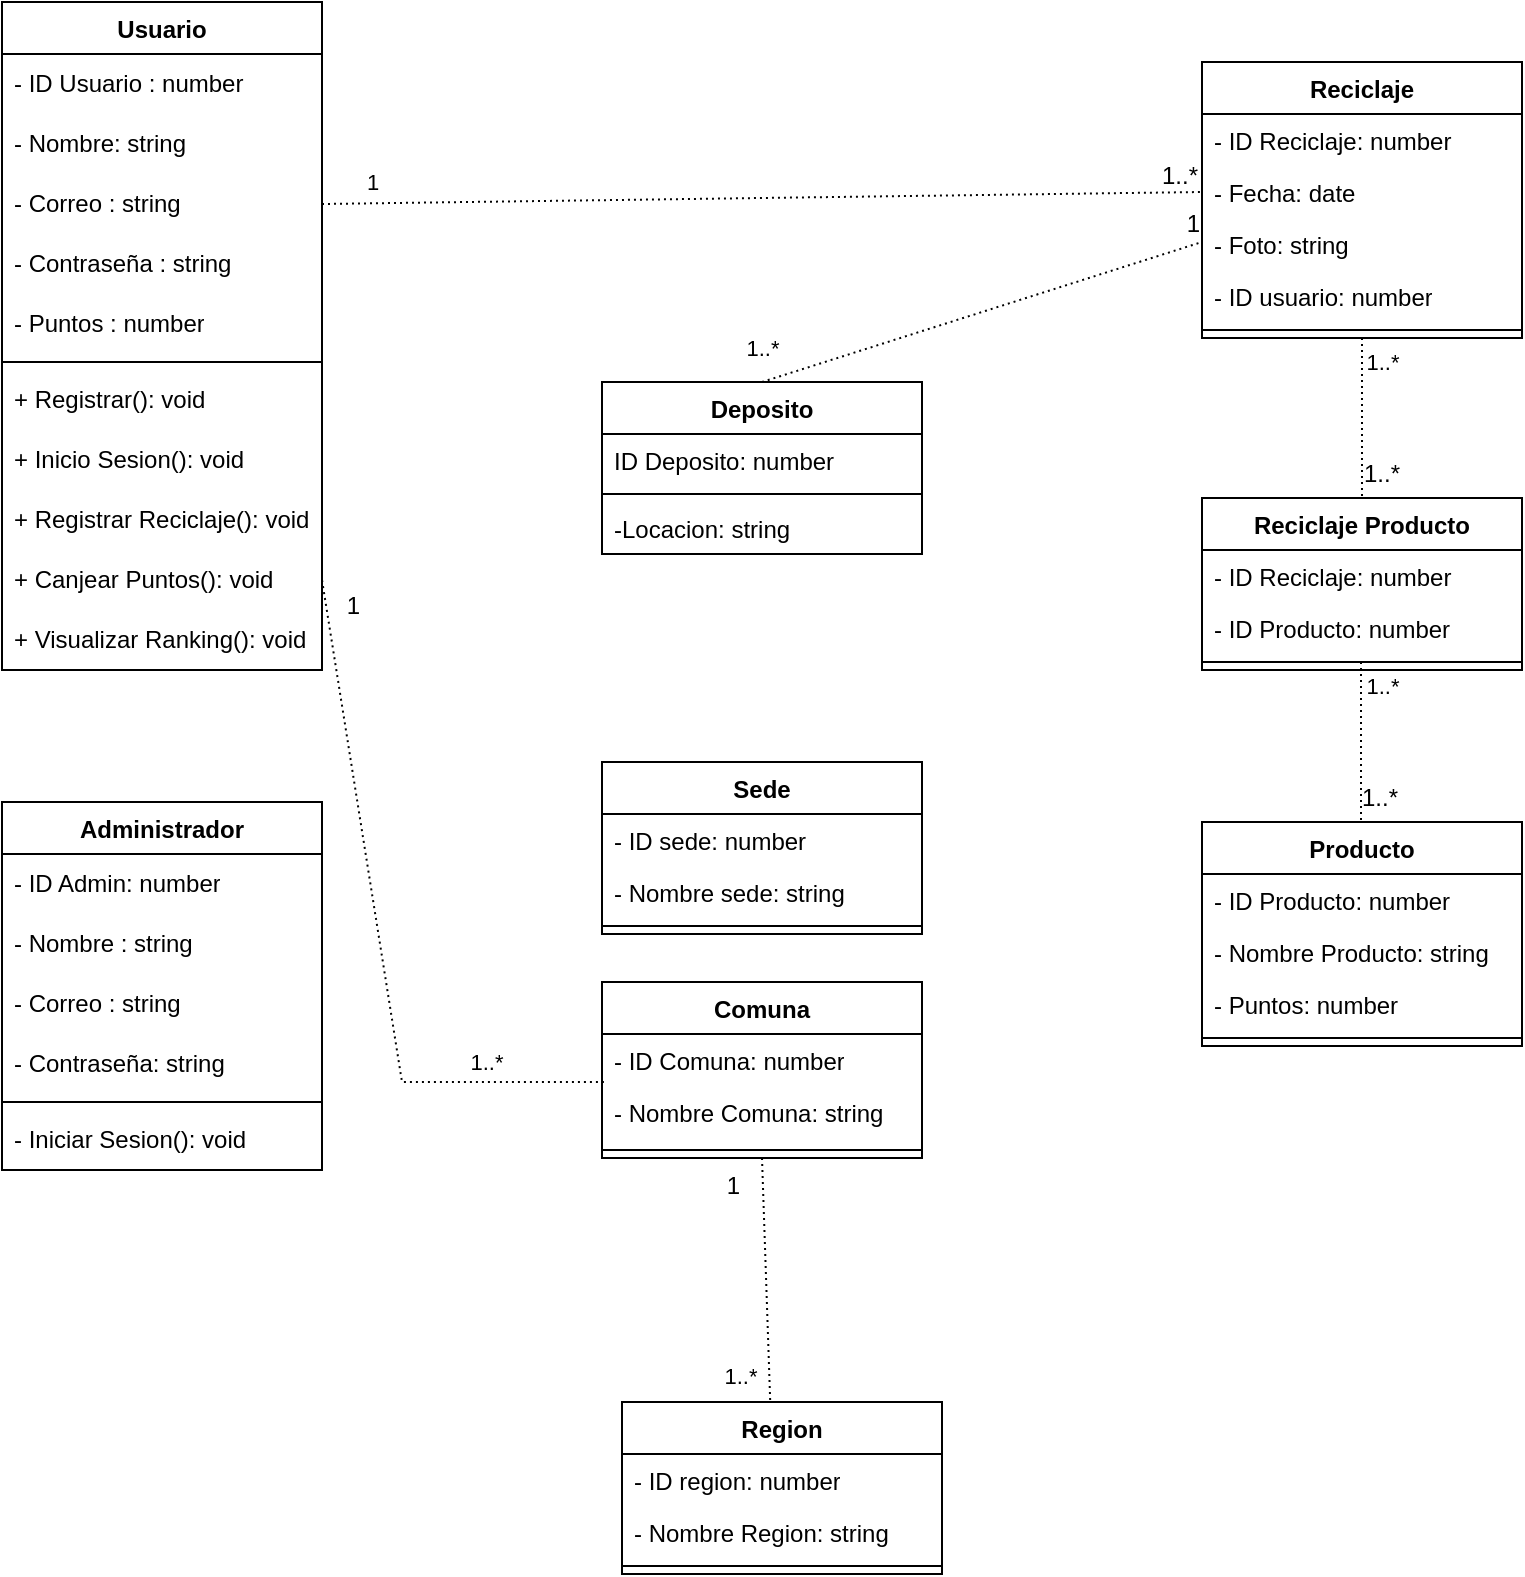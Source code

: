 <mxfile version="28.2.5">
  <diagram name="Página-1" id="sOg6pKFC0wWUNZ-ht3Po">
    <mxGraphModel dx="2253" dy="777" grid="1" gridSize="10" guides="1" tooltips="1" connect="1" arrows="1" fold="1" page="1" pageScale="1" pageWidth="827" pageHeight="1169" math="0" shadow="0">
      <root>
        <mxCell id="0" />
        <mxCell id="1" parent="0" />
        <mxCell id="y_4y97mHMtx4fgfEzbyG-24" value="Usuario" style="swimlane;fontStyle=1;align=center;verticalAlign=top;childLayout=stackLayout;horizontal=1;startSize=26;horizontalStack=0;resizeParent=1;resizeParentMax=0;resizeLast=0;collapsible=1;marginBottom=0;whiteSpace=wrap;html=1;" vertex="1" parent="1">
          <mxGeometry x="-80" y="60" width="160" height="334" as="geometry" />
        </mxCell>
        <mxCell id="y_4y97mHMtx4fgfEzbyG-6" value="- ID Usuario : number" style="text;strokeColor=none;fillColor=none;align=left;verticalAlign=middle;spacingLeft=4;spacingRight=4;overflow=hidden;points=[[0,0.5],[1,0.5]];portConstraint=eastwest;rotatable=0;whiteSpace=wrap;html=1;" vertex="1" parent="y_4y97mHMtx4fgfEzbyG-24">
          <mxGeometry y="26" width="160" height="30" as="geometry" />
        </mxCell>
        <mxCell id="y_4y97mHMtx4fgfEzbyG-7" value="- Nombre: string" style="text;strokeColor=none;fillColor=none;align=left;verticalAlign=middle;spacingLeft=4;spacingRight=4;overflow=hidden;points=[[0,0.5],[1,0.5]];portConstraint=eastwest;rotatable=0;whiteSpace=wrap;html=1;" vertex="1" parent="y_4y97mHMtx4fgfEzbyG-24">
          <mxGeometry y="56" width="160" height="30" as="geometry" />
        </mxCell>
        <mxCell id="y_4y97mHMtx4fgfEzbyG-8" value="- Correo : string" style="text;strokeColor=none;fillColor=none;align=left;verticalAlign=middle;spacingLeft=4;spacingRight=4;overflow=hidden;points=[[0,0.5],[1,0.5]];portConstraint=eastwest;rotatable=0;whiteSpace=wrap;html=1;" vertex="1" parent="y_4y97mHMtx4fgfEzbyG-24">
          <mxGeometry y="86" width="160" height="30" as="geometry" />
        </mxCell>
        <mxCell id="y_4y97mHMtx4fgfEzbyG-9" value="- Contraseña : string" style="text;strokeColor=none;fillColor=none;align=left;verticalAlign=middle;spacingLeft=4;spacingRight=4;overflow=hidden;points=[[0,0.5],[1,0.5]];portConstraint=eastwest;rotatable=0;whiteSpace=wrap;html=1;" vertex="1" parent="y_4y97mHMtx4fgfEzbyG-24">
          <mxGeometry y="116" width="160" height="30" as="geometry" />
        </mxCell>
        <mxCell id="y_4y97mHMtx4fgfEzbyG-10" value="- Puntos : number" style="text;strokeColor=none;fillColor=none;align=left;verticalAlign=middle;spacingLeft=4;spacingRight=4;overflow=hidden;points=[[0,0.5],[1,0.5]];portConstraint=eastwest;rotatable=0;whiteSpace=wrap;html=1;" vertex="1" parent="y_4y97mHMtx4fgfEzbyG-24">
          <mxGeometry y="146" width="160" height="30" as="geometry" />
        </mxCell>
        <mxCell id="y_4y97mHMtx4fgfEzbyG-26" value="" style="line;strokeWidth=1;fillColor=none;align=left;verticalAlign=middle;spacingTop=-1;spacingLeft=3;spacingRight=3;rotatable=0;labelPosition=right;points=[];portConstraint=eastwest;strokeColor=inherit;" vertex="1" parent="y_4y97mHMtx4fgfEzbyG-24">
          <mxGeometry y="176" width="160" height="8" as="geometry" />
        </mxCell>
        <mxCell id="y_4y97mHMtx4fgfEzbyG-11" value="+ Registrar(): void" style="text;strokeColor=none;fillColor=none;align=left;verticalAlign=middle;spacingLeft=4;spacingRight=4;overflow=hidden;points=[[0,0.5],[1,0.5]];portConstraint=eastwest;rotatable=0;whiteSpace=wrap;html=1;" vertex="1" parent="y_4y97mHMtx4fgfEzbyG-24">
          <mxGeometry y="184" width="160" height="30" as="geometry" />
        </mxCell>
        <mxCell id="y_4y97mHMtx4fgfEzbyG-14" value="+ Inicio Sesion(): void" style="text;strokeColor=none;fillColor=none;align=left;verticalAlign=middle;spacingLeft=4;spacingRight=4;overflow=hidden;points=[[0,0.5],[1,0.5]];portConstraint=eastwest;rotatable=0;whiteSpace=wrap;html=1;" vertex="1" parent="y_4y97mHMtx4fgfEzbyG-24">
          <mxGeometry y="214" width="160" height="30" as="geometry" />
        </mxCell>
        <mxCell id="y_4y97mHMtx4fgfEzbyG-13" value="+ Registrar Reciclaje(): void" style="text;strokeColor=none;fillColor=none;align=left;verticalAlign=middle;spacingLeft=4;spacingRight=4;overflow=hidden;points=[[0,0.5],[1,0.5]];portConstraint=eastwest;rotatable=0;whiteSpace=wrap;html=1;" vertex="1" parent="y_4y97mHMtx4fgfEzbyG-24">
          <mxGeometry y="244" width="160" height="30" as="geometry" />
        </mxCell>
        <mxCell id="y_4y97mHMtx4fgfEzbyG-15" value="+ Canjear Puntos(): void" style="text;strokeColor=none;fillColor=none;align=left;verticalAlign=middle;spacingLeft=4;spacingRight=4;overflow=hidden;points=[[0,0.5],[1,0.5]];portConstraint=eastwest;rotatable=0;whiteSpace=wrap;html=1;" vertex="1" parent="y_4y97mHMtx4fgfEzbyG-24">
          <mxGeometry y="274" width="160" height="30" as="geometry" />
        </mxCell>
        <mxCell id="y_4y97mHMtx4fgfEzbyG-16" value="+ Visualizar Ranking(): void" style="text;strokeColor=none;fillColor=none;align=left;verticalAlign=middle;spacingLeft=4;spacingRight=4;overflow=hidden;points=[[0,0.5],[1,0.5]];portConstraint=eastwest;rotatable=0;whiteSpace=wrap;html=1;" vertex="1" parent="y_4y97mHMtx4fgfEzbyG-24">
          <mxGeometry y="304" width="160" height="30" as="geometry" />
        </mxCell>
        <mxCell id="y_4y97mHMtx4fgfEzbyG-28" value="Administrador" style="swimlane;fontStyle=1;align=center;verticalAlign=top;childLayout=stackLayout;horizontal=1;startSize=26;horizontalStack=0;resizeParent=1;resizeParentMax=0;resizeLast=0;collapsible=1;marginBottom=0;whiteSpace=wrap;html=1;" vertex="1" parent="1">
          <mxGeometry x="-80" y="460" width="160" height="184" as="geometry" />
        </mxCell>
        <mxCell id="y_4y97mHMtx4fgfEzbyG-18" value="- ID Admin: number" style="text;strokeColor=none;fillColor=none;align=left;verticalAlign=middle;spacingLeft=4;spacingRight=4;overflow=hidden;points=[[0,0.5],[1,0.5]];portConstraint=eastwest;rotatable=0;whiteSpace=wrap;html=1;" vertex="1" parent="y_4y97mHMtx4fgfEzbyG-28">
          <mxGeometry y="26" width="160" height="30" as="geometry" />
        </mxCell>
        <mxCell id="y_4y97mHMtx4fgfEzbyG-19" value="- Nombre : string" style="text;strokeColor=none;fillColor=none;align=left;verticalAlign=middle;spacingLeft=4;spacingRight=4;overflow=hidden;points=[[0,0.5],[1,0.5]];portConstraint=eastwest;rotatable=0;whiteSpace=wrap;html=1;" vertex="1" parent="y_4y97mHMtx4fgfEzbyG-28">
          <mxGeometry y="56" width="160" height="30" as="geometry" />
        </mxCell>
        <mxCell id="y_4y97mHMtx4fgfEzbyG-20" value="- Correo : string&lt;span style=&quot;color: rgba(0, 0, 0, 0); font-family: monospace; font-size: 0px; text-wrap-mode: nowrap;&quot;&gt;%3CmxGraphModel%3E%3Croot%3E%3CmxCell%20id%3D%220%22%2F%3E%3CmxCell%20id%3D%221%22%20parent%3D%220%22%2F%3E%3CmxCell%20id%3D%222%22%20value%3D%22%2B%20Inicio%20Sesion()%22%20style%3D%22text%3BstrokeColor%3Dnone%3BfillColor%3Dnone%3Balign%3Dleft%3BverticalAlign%3Dmiddle%3BspacingLeft%3D4%3BspacingRight%3D4%3Boverflow%3Dhidden%3Bpoints%3D%5B%5B0%2C0.5%5D%2C%5B1%2C0.5%5D%5D%3BportConstraint%3Deastwest%3Brotatable%3D0%3BwhiteSpace%3Dwrap%3Bhtml%3D1%3B%22%20vertex%3D%221%22%20parent%3D%221%22%3E%3CmxGeometry%20x%3D%2280%22%20y%3D%22250%22%20width%3D%22140%22%20height%3D%2230%22%20as%3D%22geometry%22%2F%3E%3C%2FmxCell%3E%3C%2Froot%3E%3C%2FmxGraphModel%3E&lt;/span&gt;" style="text;strokeColor=none;fillColor=none;align=left;verticalAlign=middle;spacingLeft=4;spacingRight=4;overflow=hidden;points=[[0,0.5],[1,0.5]];portConstraint=eastwest;rotatable=0;whiteSpace=wrap;html=1;" vertex="1" parent="y_4y97mHMtx4fgfEzbyG-28">
          <mxGeometry y="86" width="160" height="30" as="geometry" />
        </mxCell>
        <mxCell id="y_4y97mHMtx4fgfEzbyG-21" value="- Contraseña&lt;span style=&quot;color: rgba(0, 0, 0, 0); font-family: monospace; font-size: 0px; text-wrap-mode: nowrap;&quot;&gt;%3CmxGraphModel%3E%3Croot%3E%3CmxCell%20id%3D%220%22%2F%3E%3CmxCell%20id%3D%221%22%20parent%3D%220%22%2F%3E%3CmxCell%20id%3D%222%22%20value%3D%22-%20Correo%20%3A%20string%26lt%3Bspan%20style%3D%26quot%3Bcolor%3A%20rgba(0%2C%200%2C%200%2C%200)%3B%20font-family%3A%20monospace%3B%20font-size%3A%200px%3B%20text-wrap-mode%3A%20nowrap%3B%26quot%3B%26gt%3B%253CmxGraphModel%253E%253Croot%253E%253CmxCell%2520id%253D%25220%2522%252F%253E%253CmxCell%2520id%253D%25221%2522%2520parent%253D%25220%2522%252F%253E%253CmxCell%2520id%253D%25222%2522%2520value%253D%2522%252B%2520Inicio%2520Sesion()%2522%2520style%253D%2522text%253BstrokeColor%253Dnone%253BfillColor%253Dnone%253Balign%253Dleft%253BverticalAlign%253Dmiddle%253BspacingLeft%253D4%253BspacingRight%253D4%253Boverflow%253Dhidden%253Bpoints%253D%255B%255B0%252C0.5%255D%252C%255B1%252C0.5%255D%255D%253BportConstraint%253Deastwest%253Brotatable%253D0%253BwhiteSpace%253Dwrap%253Bhtml%253D1%253B%2522%2520vertex%253D%25221%2522%2520parent%253D%25221%2522%253E%253CmxGeometry%2520x%253D%252280%2522%2520y%253D%2522250%2522%2520width%253D%2522140%2522%2520height%253D%252230%2522%2520as%253D%2522geometry%2522%252F%253E%253C%252FmxCell%253E%253C%252Froot%253E%253C%252FmxGraphModel%253E%26lt%3B%2Fspan%26gt%3B%22%20style%3D%22text%3BstrokeColor%3Dnone%3BfillColor%3Dnone%3Balign%3Dleft%3BverticalAlign%3Dmiddle%3BspacingLeft%3D4%3BspacingRight%3D4%3Boverflow%3Dhidden%3Bpoints%3D%5B%5B0%2C0.5%5D%2C%5B1%2C0.5%5D%5D%3BportConstraint%3Deastwest%3Brotatable%3D0%3BwhiteSpace%3Dwrap%3Bhtml%3D1%3B%22%20vertex%3D%221%22%20parent%3D%221%22%3E%3CmxGeometry%20x%3D%2280%22%20y%3D%22530%22%20width%3D%22140%22%20height%3D%2230%22%20as%3D%22geometry%22%2F%3E%3C%2FmxCell%3E%3C%2Froot%3E%3C%2FmxGraphModel%3E&lt;/span&gt;: string&lt;span style=&quot;color: rgba(0, 0, 0, 0); font-family: monospace; font-size: 0px; text-wrap-mode: nowrap;&quot;&gt;%3CmxGraphModel%3E%3Croot%3E%3CmxCell%20id%3D%220%22%2F%3E%3CmxCell%20id%3D%221%22%20parent%3D%220%22%2F%3E%3CmxCell%20id%3D%222%22%20value%3D%22%2B%20Inicio%20Sesion()%22%20style%3D%22text%3BstrokeColor%3Dnone%3BfillColor%3Dnone%3Balign%3Dleft%3BverticalAlign%3Dmiddle%3BspacingLeft%3D4%3BspacingRight%3D4%3Boverflow%3Dhidden%3Bpoints%3D%5B%5B0%2C0.5%5D%2C%5B1%2C0.5%5D%5D%3BportConstraint%3Deastwest%3Brotatable%3D0%3BwhiteSpace%3Dwrap%3Bhtml%3D1%3B%22%20vertex%3D%221%22%20parent%3D%221%22%3E%3CmxGeometry%20x%3D%2280%22%20y%3D%22250%22%20width%3D%22140%22%20height%3D%2230%22%20as%3D%22geometry%22%2F%3E%3C%2FmxCell%3E%3C%2Froot%3E%3C%2FmxGraphModel%3E&lt;/span&gt;" style="text;strokeColor=none;fillColor=none;align=left;verticalAlign=middle;spacingLeft=4;spacingRight=4;overflow=hidden;points=[[0,0.5],[1,0.5]];portConstraint=eastwest;rotatable=0;whiteSpace=wrap;html=1;" vertex="1" parent="y_4y97mHMtx4fgfEzbyG-28">
          <mxGeometry y="116" width="160" height="30" as="geometry" />
        </mxCell>
        <mxCell id="y_4y97mHMtx4fgfEzbyG-30" value="" style="line;strokeWidth=1;fillColor=none;align=left;verticalAlign=middle;spacingTop=-1;spacingLeft=3;spacingRight=3;rotatable=0;labelPosition=right;points=[];portConstraint=eastwest;strokeColor=inherit;" vertex="1" parent="y_4y97mHMtx4fgfEzbyG-28">
          <mxGeometry y="146" width="160" height="8" as="geometry" />
        </mxCell>
        <mxCell id="y_4y97mHMtx4fgfEzbyG-22" value="- Iniciar Sesion(): void&lt;span style=&quot;color: rgba(0, 0, 0, 0); font-family: monospace; font-size: 0px; text-wrap-mode: nowrap;&quot;&gt;%3CmxGraphModel%3E%3Croot%3E%3CmxCell%20id%3D%220%22%2F%3E%3CmxCell%20id%3D%221%22%20parent%3D%220%22%2F%3E%3CmxCell%20id%3D%222%22%20value%3D%22%2B%20Inicio%20Sesion()%22%20style%3D%22text%3BstrokeColor%3Dnone%3BfillColor%3Dnone%3Balign%3Dleft%3BverticalAlign%3Dmiddle%3BspacingLeft%3D4%3BspacingRight%3D4%3Boverflow%3Dhidden%3Bpoints%3D%5B%5B0%2C0.5%5D%2C%5B1%2C0.5%5D%5D%3BportConstraint%3Deastwest%3Brotatable%3D0%3BwhiteSpace%3Dwrap%3Bhtml%3D1%3B%22%20vertex%3D%221%22%20parent%3D%221%22%3E%3CmxGeometry%20x%3D%2280%22%20y%3D%22250%22%20width%3D%22140%22%20height%3D%2230%22%20as%3D%22geometry%22%2F%3E%3C%2FmxCell%3E%3C%2Froot%3E%3C%2FmxGraphModel%3E&lt;/span&gt;" style="text;strokeColor=none;fillColor=none;align=left;verticalAlign=middle;spacingLeft=4;spacingRight=4;overflow=hidden;points=[[0,0.5],[1,0.5]];portConstraint=eastwest;rotatable=0;whiteSpace=wrap;html=1;" vertex="1" parent="y_4y97mHMtx4fgfEzbyG-28">
          <mxGeometry y="154" width="160" height="30" as="geometry" />
        </mxCell>
        <mxCell id="y_4y97mHMtx4fgfEzbyG-32" value="Reciclaje" style="swimlane;fontStyle=1;align=center;verticalAlign=top;childLayout=stackLayout;horizontal=1;startSize=26;horizontalStack=0;resizeParent=1;resizeParentMax=0;resizeLast=0;collapsible=1;marginBottom=0;whiteSpace=wrap;html=1;" vertex="1" parent="1">
          <mxGeometry x="520" y="90" width="160" height="138" as="geometry" />
        </mxCell>
        <mxCell id="y_4y97mHMtx4fgfEzbyG-33" value="- ID Reciclaje: number" style="text;strokeColor=none;fillColor=none;align=left;verticalAlign=top;spacingLeft=4;spacingRight=4;overflow=hidden;rotatable=0;points=[[0,0.5],[1,0.5]];portConstraint=eastwest;whiteSpace=wrap;html=1;" vertex="1" parent="y_4y97mHMtx4fgfEzbyG-32">
          <mxGeometry y="26" width="160" height="26" as="geometry" />
        </mxCell>
        <mxCell id="y_4y97mHMtx4fgfEzbyG-36" value="- Fecha: date" style="text;strokeColor=none;fillColor=none;align=left;verticalAlign=top;spacingLeft=4;spacingRight=4;overflow=hidden;rotatable=0;points=[[0,0.5],[1,0.5]];portConstraint=eastwest;whiteSpace=wrap;html=1;" vertex="1" parent="y_4y97mHMtx4fgfEzbyG-32">
          <mxGeometry y="52" width="160" height="26" as="geometry" />
        </mxCell>
        <mxCell id="y_4y97mHMtx4fgfEzbyG-37" value="- Foto: string&lt;div&gt;&lt;br&gt;&lt;/div&gt;" style="text;strokeColor=none;fillColor=none;align=left;verticalAlign=top;spacingLeft=4;spacingRight=4;overflow=hidden;rotatable=0;points=[[0,0.5],[1,0.5]];portConstraint=eastwest;whiteSpace=wrap;html=1;" vertex="1" parent="y_4y97mHMtx4fgfEzbyG-32">
          <mxGeometry y="78" width="160" height="26" as="geometry" />
        </mxCell>
        <mxCell id="y_4y97mHMtx4fgfEzbyG-39" value="- ID usuario: number&lt;div&gt;&lt;br&gt;&lt;/div&gt;" style="text;strokeColor=none;fillColor=none;align=left;verticalAlign=top;spacingLeft=4;spacingRight=4;overflow=hidden;rotatable=0;points=[[0,0.5],[1,0.5]];portConstraint=eastwest;whiteSpace=wrap;html=1;" vertex="1" parent="y_4y97mHMtx4fgfEzbyG-32">
          <mxGeometry y="104" width="160" height="26" as="geometry" />
        </mxCell>
        <mxCell id="y_4y97mHMtx4fgfEzbyG-34" value="" style="line;strokeWidth=1;fillColor=none;align=left;verticalAlign=middle;spacingTop=-1;spacingLeft=3;spacingRight=3;rotatable=0;labelPosition=right;points=[];portConstraint=eastwest;strokeColor=inherit;" vertex="1" parent="y_4y97mHMtx4fgfEzbyG-32">
          <mxGeometry y="130" width="160" height="8" as="geometry" />
        </mxCell>
        <mxCell id="y_4y97mHMtx4fgfEzbyG-40" value="1" style="endArrow=none;html=1;rounded=0;dashed=1;dashPattern=1 2;entryX=0;entryY=0.5;entryDx=0;entryDy=0;exitX=1;exitY=0.5;exitDx=0;exitDy=0;" edge="1" parent="1" source="y_4y97mHMtx4fgfEzbyG-8" target="y_4y97mHMtx4fgfEzbyG-36">
          <mxGeometry x="-0.883" y="11" relative="1" as="geometry">
            <mxPoint x="240" y="100" as="sourcePoint" />
            <mxPoint x="500" y="120" as="targetPoint" />
            <mxPoint as="offset" />
          </mxGeometry>
        </mxCell>
        <mxCell id="y_4y97mHMtx4fgfEzbyG-41" value="1..*" style="resizable=0;html=1;whiteSpace=wrap;align=right;verticalAlign=bottom;" connectable="0" vertex="1" parent="y_4y97mHMtx4fgfEzbyG-40">
          <mxGeometry x="1" relative="1" as="geometry" />
        </mxCell>
        <mxCell id="y_4y97mHMtx4fgfEzbyG-47" value="Producto" style="swimlane;fontStyle=1;align=center;verticalAlign=top;childLayout=stackLayout;horizontal=1;startSize=26;horizontalStack=0;resizeParent=1;resizeParentMax=0;resizeLast=0;collapsible=1;marginBottom=0;whiteSpace=wrap;html=1;" vertex="1" parent="1">
          <mxGeometry x="520" y="470" width="160" height="112" as="geometry" />
        </mxCell>
        <mxCell id="y_4y97mHMtx4fgfEzbyG-48" value="- ID Producto: number&lt;span style=&quot;color: rgba(0, 0, 0, 0); font-family: monospace; font-size: 0px; text-wrap-mode: nowrap;&quot;&gt;%3CmxGraphModel%3E%3Croot%3E%3CmxCell%20id%3D%220%22%2F%3E%3CmxCell%20id%3D%221%22%20parent%3D%220%22%2F%3E%3CmxCell%20id%3D%222%22%20value%3D%22-%20ID%20Reciclaje%3A%20number%22%20style%3D%22text%3BstrokeColor%3Dnone%3BfillColor%3Dnone%3Balign%3Dleft%3BverticalAlign%3Dtop%3BspacingLeft%3D4%3BspacingRight%3D4%3Boverflow%3Dhidden%3Brotatable%3D0%3Bpoints%3D%5B%5B0%2C0.5%5D%2C%5B1%2C0.5%5D%5D%3BportConstraint%3Deastwest%3BwhiteSpace%3Dwrap%3Bhtml%3D1%3B%22%20vertex%3D%221%22%20parent%3D%221%22%3E%3CmxGeometry%20x%3D%22510%22%20y%3D%22246%22%20width%3D%22160%22%20height%3D%2226%22%20as%3D%22geometry%22%2F%3E%3C%2FmxCell%3E%3C%2Froot%3E%3C%2FmxGraphModel%3E&lt;/span&gt;" style="text;strokeColor=none;fillColor=none;align=left;verticalAlign=top;spacingLeft=4;spacingRight=4;overflow=hidden;rotatable=0;points=[[0,0.5],[1,0.5]];portConstraint=eastwest;whiteSpace=wrap;html=1;" vertex="1" parent="y_4y97mHMtx4fgfEzbyG-47">
          <mxGeometry y="26" width="160" height="26" as="geometry" />
        </mxCell>
        <mxCell id="y_4y97mHMtx4fgfEzbyG-75" value="- Nombre Producto: string&lt;span style=&quot;color: rgba(0, 0, 0, 0); font-family: monospace; font-size: 0px; text-wrap-mode: nowrap;&quot;&gt;%3CmxGraphModel%3E%3Croot%3E%3CmxCell%20id%3D%220%22%2F%3E%3CmxCell%20id%3D%221%22%20parent%3D%220%22%2F%3E%3CmxCell%20id%3D%222%22%20value%3D%22-%20ID%20Producto%3A%20number%26lt%3Bspan%20style%3D%26quot%3Bcolor%3A%20rgba(0%2C%200%2C%200%2C%200)%3B%20font-family%3A%20monospace%3B%20font-size%3A%200px%3B%20text-wrap-mode%3A%20nowrap%3B%26quot%3B%26gt%3B%253CmxGraphModel%253E%253Croot%253E%253CmxCell%2520id%253D%25220%2522%252F%253E%253CmxCell%2520id%253D%25221%2522%2520parent%253D%25220%2522%252F%253E%253CmxCell%2520id%253D%25222%2522%2520value%253D%2522-%2520ID%2520Reciclaje%253A%2520number%2522%2520style%253D%2522text%253BstrokeColor%253Dnone%253BfillColor%253Dnone%253Balign%253Dleft%253BverticalAlign%253Dtop%253BspacingLeft%253D4%253BspacingRight%253D4%253Boverflow%253Dhidden%253Brotatable%253D0%253Bpoints%253D%255B%255B0%252C0.5%255D%252C%255B1%252C0.5%255D%255D%253BportConstraint%253Deastwest%253BwhiteSpace%253Dwrap%253Bhtml%253D1%253B%2522%2520vertex%253D%25221%2522%2520parent%253D%25221%2522%253E%253CmxGeometry%2520x%253D%2522510%2522%2520y%253D%2522246%2522%2520width%253D%2522160%2522%2520height%253D%252226%2522%2520as%253D%2522geometry%2522%252F%253E%253C%252FmxCell%253E%253C%252Froot%253E%253C%252FmxGraphModel%253E%26lt%3B%2Fspan%26gt%3B%22%20style%3D%22text%3BstrokeColor%3Dnone%3BfillColor%3Dnone%3Balign%3Dleft%3BverticalAlign%3Dtop%3BspacingLeft%3D4%3BspacingRight%3D4%3Boverflow%3Dhidden%3Brotatable%3D0%3Bpoints%3D%5B%5B0%2C0.5%5D%2C%5B1%2C0.5%5D%5D%3BportConstraint%3Deastwest%3BwhiteSpace%3Dwrap%3Bhtml%3D1%3B%22%20vertex%3D%221%22%20parent%3D%221%22%3E%3CmxGeometry%20x%3D%22510%22%20y%3D%22406%22%20width%3D%22160%22%20height%3D%2226%22%20as%3D%22geometry%22%2F%3E%3C%2FmxCell%3E%3C%2Froot%3E%3C%2FmxGraphModel%3E&lt;/span&gt;" style="text;strokeColor=none;fillColor=none;align=left;verticalAlign=top;spacingLeft=4;spacingRight=4;overflow=hidden;rotatable=0;points=[[0,0.5],[1,0.5]];portConstraint=eastwest;whiteSpace=wrap;html=1;" vertex="1" parent="y_4y97mHMtx4fgfEzbyG-47">
          <mxGeometry y="52" width="160" height="26" as="geometry" />
        </mxCell>
        <mxCell id="y_4y97mHMtx4fgfEzbyG-76" value="- Puntos: number&lt;span style=&quot;color: rgba(0, 0, 0, 0); font-family: monospace; font-size: 0px; text-wrap-mode: nowrap;&quot;&gt;%3CmxGraphModel%3E%3Croot%3E%3CmxCell%20id%3D%220%22%2F%3E%3CmxCell%20id%3D%221%22%20parent%3D%220%22%2F%3E%3CmxCell%20id%3D%222%22%20value%3D%22-%20ID%20Producto%3A%20number%26lt%3Bspan%20style%3D%26quot%3Bcolor%3A%20rgba(0%2C%200%2C%200%2C%200)%3B%20font-family%3A%20monospace%3B%20font-size%3A%200px%3B%20text-wrap-mode%3A%20nowrap%3B%26quot%3B%26gt%3B%253CmxGraphModel%253E%253Croot%253E%253CmxCell%2520id%253D%25220%2522%252F%253E%253CmxCell%2520id%253D%25221%2522%2520parent%253D%25220%2522%252F%253E%253CmxCell%2520id%253D%25222%2522%2520value%253D%2522-%2520ID%2520Reciclaje%253A%2520number%2522%2520style%253D%2522text%253BstrokeColor%253Dnone%253BfillColor%253Dnone%253Balign%253Dleft%253BverticalAlign%253Dtop%253BspacingLeft%253D4%253BspacingRight%253D4%253Boverflow%253Dhidden%253Brotatable%253D0%253Bpoints%253D%255B%255B0%252C0.5%255D%252C%255B1%252C0.5%255D%255D%253BportConstraint%253Deastwest%253BwhiteSpace%253Dwrap%253Bhtml%253D1%253B%2522%2520vertex%253D%25221%2522%2520parent%253D%25221%2522%253E%253CmxGeometry%2520x%253D%2522510%2522%2520y%253D%2522246%2522%2520width%253D%2522160%2522%2520height%253D%252226%2522%2520as%253D%2522geometry%2522%252F%253E%253C%252FmxCell%253E%253C%252Froot%253E%253C%252FmxGraphModel%253E%26lt%3B%2Fspan%26gt%3B%22%20style%3D%22text%3BstrokeColor%3Dnone%3BfillColor%3Dnone%3Balign%3Dleft%3BverticalAlign%3Dtop%3BspacingLeft%3D4%3BspacingRight%3D4%3Boverflow%3Dhidden%3Brotatable%3D0%3Bpoints%3D%5B%5B0%2C0.5%5D%2C%5B1%2C0.5%5D%5D%3BportConstraint%3Deastwest%3BwhiteSpace%3Dwrap%3Bhtml%3D1%3B%22%20vertex%3D%221%22%20parent%3D%221%22%3E%3CmxGeometry%20x%3D%22510%22%20y%3D%22406%22%20width%3D%22160%22%20height%3D%2226%22%20as%3D%22geometry%22%2F%3E%3C%2FmxCell%3E%3C%2Froot%3E%3C%2FmxGraphModel%3E&lt;/span&gt;" style="text;strokeColor=none;fillColor=none;align=left;verticalAlign=top;spacingLeft=4;spacingRight=4;overflow=hidden;rotatable=0;points=[[0,0.5],[1,0.5]];portConstraint=eastwest;whiteSpace=wrap;html=1;" vertex="1" parent="y_4y97mHMtx4fgfEzbyG-47">
          <mxGeometry y="78" width="160" height="26" as="geometry" />
        </mxCell>
        <mxCell id="y_4y97mHMtx4fgfEzbyG-49" value="" style="line;strokeWidth=1;fillColor=none;align=left;verticalAlign=middle;spacingTop=-1;spacingLeft=3;spacingRight=3;rotatable=0;labelPosition=right;points=[];portConstraint=eastwest;strokeColor=inherit;" vertex="1" parent="y_4y97mHMtx4fgfEzbyG-47">
          <mxGeometry y="104" width="160" height="8" as="geometry" />
        </mxCell>
        <mxCell id="y_4y97mHMtx4fgfEzbyG-51" value="Reciclaje Producto" style="swimlane;fontStyle=1;align=center;verticalAlign=top;childLayout=stackLayout;horizontal=1;startSize=26;horizontalStack=0;resizeParent=1;resizeParentMax=0;resizeLast=0;collapsible=1;marginBottom=0;whiteSpace=wrap;html=1;" vertex="1" parent="1">
          <mxGeometry x="520" y="308" width="160" height="86" as="geometry" />
        </mxCell>
        <mxCell id="y_4y97mHMtx4fgfEzbyG-52" value="- ID Reciclaje: number" style="text;strokeColor=none;fillColor=none;align=left;verticalAlign=top;spacingLeft=4;spacingRight=4;overflow=hidden;rotatable=0;points=[[0,0.5],[1,0.5]];portConstraint=eastwest;whiteSpace=wrap;html=1;" vertex="1" parent="y_4y97mHMtx4fgfEzbyG-51">
          <mxGeometry y="26" width="160" height="26" as="geometry" />
        </mxCell>
        <mxCell id="y_4y97mHMtx4fgfEzbyG-74" value="- ID Producto: number" style="text;strokeColor=none;fillColor=none;align=left;verticalAlign=top;spacingLeft=4;spacingRight=4;overflow=hidden;rotatable=0;points=[[0,0.5],[1,0.5]];portConstraint=eastwest;whiteSpace=wrap;html=1;" vertex="1" parent="y_4y97mHMtx4fgfEzbyG-51">
          <mxGeometry y="52" width="160" height="26" as="geometry" />
        </mxCell>
        <mxCell id="y_4y97mHMtx4fgfEzbyG-53" value="" style="line;strokeWidth=1;fillColor=none;align=left;verticalAlign=middle;spacingTop=-1;spacingLeft=3;spacingRight=3;rotatable=0;labelPosition=right;points=[];portConstraint=eastwest;strokeColor=inherit;" vertex="1" parent="y_4y97mHMtx4fgfEzbyG-51">
          <mxGeometry y="78" width="160" height="8" as="geometry" />
        </mxCell>
        <mxCell id="y_4y97mHMtx4fgfEzbyG-55" value="Sede" style="swimlane;fontStyle=1;align=center;verticalAlign=top;childLayout=stackLayout;horizontal=1;startSize=26;horizontalStack=0;resizeParent=1;resizeParentMax=0;resizeLast=0;collapsible=1;marginBottom=0;whiteSpace=wrap;html=1;" vertex="1" parent="1">
          <mxGeometry x="220" y="440" width="160" height="86" as="geometry" />
        </mxCell>
        <mxCell id="y_4y97mHMtx4fgfEzbyG-56" value="- ID sede: number" style="text;strokeColor=none;fillColor=none;align=left;verticalAlign=top;spacingLeft=4;spacingRight=4;overflow=hidden;rotatable=0;points=[[0,0.5],[1,0.5]];portConstraint=eastwest;whiteSpace=wrap;html=1;" vertex="1" parent="y_4y97mHMtx4fgfEzbyG-55">
          <mxGeometry y="26" width="160" height="26" as="geometry" />
        </mxCell>
        <mxCell id="y_4y97mHMtx4fgfEzbyG-59" value="- Nombre sede: string" style="text;strokeColor=none;fillColor=none;align=left;verticalAlign=top;spacingLeft=4;spacingRight=4;overflow=hidden;rotatable=0;points=[[0,0.5],[1,0.5]];portConstraint=eastwest;whiteSpace=wrap;html=1;" vertex="1" parent="y_4y97mHMtx4fgfEzbyG-55">
          <mxGeometry y="52" width="160" height="26" as="geometry" />
        </mxCell>
        <mxCell id="y_4y97mHMtx4fgfEzbyG-57" value="" style="line;strokeWidth=1;fillColor=none;align=left;verticalAlign=middle;spacingTop=-1;spacingLeft=3;spacingRight=3;rotatable=0;labelPosition=right;points=[];portConstraint=eastwest;strokeColor=inherit;" vertex="1" parent="y_4y97mHMtx4fgfEzbyG-55">
          <mxGeometry y="78" width="160" height="8" as="geometry" />
        </mxCell>
        <mxCell id="y_4y97mHMtx4fgfEzbyG-60" value="Comuna" style="swimlane;fontStyle=1;align=center;verticalAlign=top;childLayout=stackLayout;horizontal=1;startSize=26;horizontalStack=0;resizeParent=1;resizeParentMax=0;resizeLast=0;collapsible=1;marginBottom=0;whiteSpace=wrap;html=1;" vertex="1" parent="1">
          <mxGeometry x="220" y="550" width="160" height="88" as="geometry" />
        </mxCell>
        <mxCell id="y_4y97mHMtx4fgfEzbyG-61" value="- ID Comuna: number" style="text;strokeColor=none;fillColor=none;align=left;verticalAlign=top;spacingLeft=4;spacingRight=4;overflow=hidden;rotatable=0;points=[[0,0.5],[1,0.5]];portConstraint=eastwest;whiteSpace=wrap;html=1;" vertex="1" parent="y_4y97mHMtx4fgfEzbyG-60">
          <mxGeometry y="26" width="160" height="26" as="geometry" />
        </mxCell>
        <mxCell id="y_4y97mHMtx4fgfEzbyG-64" value="- Nombre Comuna: string" style="text;strokeColor=none;fillColor=none;align=left;verticalAlign=top;spacingLeft=4;spacingRight=4;overflow=hidden;rotatable=0;points=[[0,0.5],[1,0.5]];portConstraint=eastwest;whiteSpace=wrap;html=1;" vertex="1" parent="y_4y97mHMtx4fgfEzbyG-60">
          <mxGeometry y="52" width="160" height="28" as="geometry" />
        </mxCell>
        <mxCell id="y_4y97mHMtx4fgfEzbyG-62" value="" style="line;strokeWidth=1;fillColor=none;align=left;verticalAlign=middle;spacingTop=-1;spacingLeft=3;spacingRight=3;rotatable=0;labelPosition=right;points=[];portConstraint=eastwest;strokeColor=inherit;" vertex="1" parent="y_4y97mHMtx4fgfEzbyG-60">
          <mxGeometry y="80" width="160" height="8" as="geometry" />
        </mxCell>
        <mxCell id="y_4y97mHMtx4fgfEzbyG-65" value="Region" style="swimlane;fontStyle=1;align=center;verticalAlign=top;childLayout=stackLayout;horizontal=1;startSize=26;horizontalStack=0;resizeParent=1;resizeParentMax=0;resizeLast=0;collapsible=1;marginBottom=0;whiteSpace=wrap;html=1;" vertex="1" parent="1">
          <mxGeometry x="230" y="760" width="160" height="86" as="geometry" />
        </mxCell>
        <mxCell id="y_4y97mHMtx4fgfEzbyG-66" value="- ID region: number" style="text;strokeColor=none;fillColor=none;align=left;verticalAlign=top;spacingLeft=4;spacingRight=4;overflow=hidden;rotatable=0;points=[[0,0.5],[1,0.5]];portConstraint=eastwest;whiteSpace=wrap;html=1;" vertex="1" parent="y_4y97mHMtx4fgfEzbyG-65">
          <mxGeometry y="26" width="160" height="26" as="geometry" />
        </mxCell>
        <mxCell id="y_4y97mHMtx4fgfEzbyG-69" value="- Nombre Region: string" style="text;strokeColor=none;fillColor=none;align=left;verticalAlign=top;spacingLeft=4;spacingRight=4;overflow=hidden;rotatable=0;points=[[0,0.5],[1,0.5]];portConstraint=eastwest;whiteSpace=wrap;html=1;" vertex="1" parent="y_4y97mHMtx4fgfEzbyG-65">
          <mxGeometry y="52" width="160" height="26" as="geometry" />
        </mxCell>
        <mxCell id="y_4y97mHMtx4fgfEzbyG-67" value="" style="line;strokeWidth=1;fillColor=none;align=left;verticalAlign=middle;spacingTop=-1;spacingLeft=3;spacingRight=3;rotatable=0;labelPosition=right;points=[];portConstraint=eastwest;strokeColor=inherit;" vertex="1" parent="y_4y97mHMtx4fgfEzbyG-65">
          <mxGeometry y="78" width="160" height="8" as="geometry" />
        </mxCell>
        <mxCell id="y_4y97mHMtx4fgfEzbyG-70" value="Deposito" style="swimlane;fontStyle=1;align=center;verticalAlign=top;childLayout=stackLayout;horizontal=1;startSize=26;horizontalStack=0;resizeParent=1;resizeParentMax=0;resizeLast=0;collapsible=1;marginBottom=0;whiteSpace=wrap;html=1;" vertex="1" parent="1">
          <mxGeometry x="220" y="250" width="160" height="86" as="geometry" />
        </mxCell>
        <mxCell id="y_4y97mHMtx4fgfEzbyG-71" value="ID Deposito: number" style="text;strokeColor=none;fillColor=none;align=left;verticalAlign=top;spacingLeft=4;spacingRight=4;overflow=hidden;rotatable=0;points=[[0,0.5],[1,0.5]];portConstraint=eastwest;whiteSpace=wrap;html=1;" vertex="1" parent="y_4y97mHMtx4fgfEzbyG-70">
          <mxGeometry y="26" width="160" height="26" as="geometry" />
        </mxCell>
        <mxCell id="y_4y97mHMtx4fgfEzbyG-72" value="" style="line;strokeWidth=1;fillColor=none;align=left;verticalAlign=middle;spacingTop=-1;spacingLeft=3;spacingRight=3;rotatable=0;labelPosition=right;points=[];portConstraint=eastwest;strokeColor=inherit;" vertex="1" parent="y_4y97mHMtx4fgfEzbyG-70">
          <mxGeometry y="52" width="160" height="8" as="geometry" />
        </mxCell>
        <mxCell id="y_4y97mHMtx4fgfEzbyG-73" value="-Locacion: string" style="text;strokeColor=none;fillColor=none;align=left;verticalAlign=top;spacingLeft=4;spacingRight=4;overflow=hidden;rotatable=0;points=[[0,0.5],[1,0.5]];portConstraint=eastwest;whiteSpace=wrap;html=1;" vertex="1" parent="y_4y97mHMtx4fgfEzbyG-70">
          <mxGeometry y="60" width="160" height="26" as="geometry" />
        </mxCell>
        <mxCell id="y_4y97mHMtx4fgfEzbyG-77" value="1..*" style="endArrow=none;html=1;rounded=0;dashed=1;dashPattern=1 2;exitX=0.5;exitY=1;exitDx=0;exitDy=0;entryX=0.5;entryY=0;entryDx=0;entryDy=0;" edge="1" parent="1" source="y_4y97mHMtx4fgfEzbyG-32" target="y_4y97mHMtx4fgfEzbyG-51">
          <mxGeometry x="-0.7" y="10" relative="1" as="geometry">
            <mxPoint x="610" y="266" as="sourcePoint" />
            <mxPoint x="600" y="300" as="targetPoint" />
            <mxPoint as="offset" />
          </mxGeometry>
        </mxCell>
        <mxCell id="y_4y97mHMtx4fgfEzbyG-78" value="1..*" style="resizable=0;html=1;whiteSpace=wrap;align=right;verticalAlign=bottom;" connectable="0" vertex="1" parent="y_4y97mHMtx4fgfEzbyG-77">
          <mxGeometry x="1" relative="1" as="geometry">
            <mxPoint x="20" y="-4" as="offset" />
          </mxGeometry>
        </mxCell>
        <mxCell id="y_4y97mHMtx4fgfEzbyG-79" value="1..*" style="endArrow=none;html=1;rounded=0;dashed=1;dashPattern=1 2;exitX=0.5;exitY=1;exitDx=0;exitDy=0;entryX=0.5;entryY=0;entryDx=0;entryDy=0;" edge="1" parent="1">
          <mxGeometry x="-0.7" y="10" relative="1" as="geometry">
            <mxPoint x="599.5" y="390" as="sourcePoint" />
            <mxPoint x="599.5" y="470" as="targetPoint" />
            <mxPoint as="offset" />
          </mxGeometry>
        </mxCell>
        <mxCell id="y_4y97mHMtx4fgfEzbyG-80" value="1..*" style="resizable=0;html=1;whiteSpace=wrap;align=right;verticalAlign=bottom;" connectable="0" vertex="1" parent="y_4y97mHMtx4fgfEzbyG-79">
          <mxGeometry x="1" relative="1" as="geometry">
            <mxPoint x="20" y="-4" as="offset" />
          </mxGeometry>
        </mxCell>
        <mxCell id="y_4y97mHMtx4fgfEzbyG-81" value="" style="endArrow=none;html=1;rounded=0;dashed=1;dashPattern=1 2;exitX=0.5;exitY=0;exitDx=0;exitDy=0;" edge="1" parent="1" source="y_4y97mHMtx4fgfEzbyG-70">
          <mxGeometry relative="1" as="geometry">
            <mxPoint x="360" y="180" as="sourcePoint" />
            <mxPoint x="520" y="180" as="targetPoint" />
          </mxGeometry>
        </mxCell>
        <mxCell id="y_4y97mHMtx4fgfEzbyG-82" value="1" style="resizable=0;html=1;whiteSpace=wrap;align=right;verticalAlign=bottom;" connectable="0" vertex="1" parent="y_4y97mHMtx4fgfEzbyG-81">
          <mxGeometry x="1" relative="1" as="geometry" />
        </mxCell>
        <mxCell id="y_4y97mHMtx4fgfEzbyG-83" value="1..*" style="edgeLabel;html=1;align=center;verticalAlign=middle;resizable=0;points=[];" vertex="1" connectable="0" parent="y_4y97mHMtx4fgfEzbyG-81">
          <mxGeometry x="-0.784" y="-1" relative="1" as="geometry">
            <mxPoint x="-24" y="-11" as="offset" />
          </mxGeometry>
        </mxCell>
        <mxCell id="y_4y97mHMtx4fgfEzbyG-84" value="" style="endArrow=none;html=1;rounded=0;dashed=1;dashPattern=1 2;exitX=0.006;exitY=0.923;exitDx=0;exitDy=0;exitPerimeter=0;entryX=1;entryY=0.5;entryDx=0;entryDy=0;" edge="1" parent="1" source="y_4y97mHMtx4fgfEzbyG-61" target="y_4y97mHMtx4fgfEzbyG-15">
          <mxGeometry relative="1" as="geometry">
            <mxPoint x="130" y="451.01" as="sourcePoint" />
            <mxPoint x="120" y="350" as="targetPoint" />
            <Array as="points">
              <mxPoint x="120" y="600" />
            </Array>
          </mxGeometry>
        </mxCell>
        <mxCell id="y_4y97mHMtx4fgfEzbyG-85" value="1" style="resizable=0;html=1;whiteSpace=wrap;align=right;verticalAlign=bottom;" connectable="0" vertex="1" parent="y_4y97mHMtx4fgfEzbyG-84">
          <mxGeometry x="1" relative="1" as="geometry">
            <mxPoint x="20" y="21" as="offset" />
          </mxGeometry>
        </mxCell>
        <mxCell id="y_4y97mHMtx4fgfEzbyG-86" value="1..*" style="edgeLabel;html=1;align=center;verticalAlign=middle;resizable=0;points=[];" vertex="1" connectable="0" parent="y_4y97mHMtx4fgfEzbyG-84">
          <mxGeometry x="-0.784" y="-1" relative="1" as="geometry">
            <mxPoint x="-21" y="-9" as="offset" />
          </mxGeometry>
        </mxCell>
        <mxCell id="y_4y97mHMtx4fgfEzbyG-87" value="" style="endArrow=none;html=1;rounded=0;dashed=1;dashPattern=1 2;exitX=0.463;exitY=-0.012;exitDx=0;exitDy=0;entryX=0.5;entryY=1;entryDx=0;entryDy=0;exitPerimeter=0;" edge="1" parent="1" source="y_4y97mHMtx4fgfEzbyG-65" target="y_4y97mHMtx4fgfEzbyG-60">
          <mxGeometry relative="1" as="geometry">
            <mxPoint x="100" y="734" as="sourcePoint" />
            <mxPoint x="320" y="644" as="targetPoint" />
          </mxGeometry>
        </mxCell>
        <mxCell id="y_4y97mHMtx4fgfEzbyG-88" value="1" style="resizable=0;html=1;whiteSpace=wrap;align=right;verticalAlign=bottom;" connectable="0" vertex="1" parent="y_4y97mHMtx4fgfEzbyG-87">
          <mxGeometry x="1" relative="1" as="geometry">
            <mxPoint x="-10" y="22" as="offset" />
          </mxGeometry>
        </mxCell>
        <mxCell id="y_4y97mHMtx4fgfEzbyG-89" value="1..*" style="edgeLabel;html=1;align=center;verticalAlign=middle;resizable=0;points=[];" vertex="1" connectable="0" parent="y_4y97mHMtx4fgfEzbyG-87">
          <mxGeometry x="-0.784" y="-1" relative="1" as="geometry">
            <mxPoint x="-16" y="1" as="offset" />
          </mxGeometry>
        </mxCell>
      </root>
    </mxGraphModel>
  </diagram>
</mxfile>
